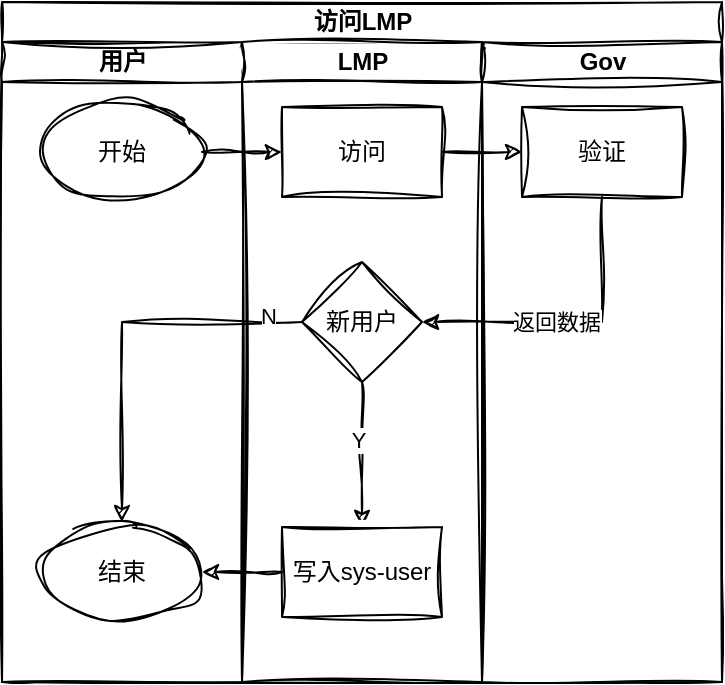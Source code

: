 <mxfile version="21.2.1" type="github">
  <diagram id="prtHgNgQTEPvFCAcTncT" name="Page-1">
    <mxGraphModel dx="1434" dy="756" grid="1" gridSize="10" guides="1" tooltips="1" connect="1" arrows="1" fold="1" page="1" pageScale="1" pageWidth="827" pageHeight="1169" math="0" shadow="0">
      <root>
        <mxCell id="0" />
        <mxCell id="1" parent="0" />
        <mxCell id="j8toMgkH0YVoJOsgU-Vg-1" value="访问LMP" style="swimlane;childLayout=stackLayout;resizeParent=1;resizeParentMax=0;startSize=20;html=1;sketch=1;curveFitting=1;jiggle=2;" vertex="1" parent="1">
          <mxGeometry x="54" y="50" width="360" height="340" as="geometry" />
        </mxCell>
        <mxCell id="j8toMgkH0YVoJOsgU-Vg-2" value="用户" style="swimlane;startSize=20;html=1;sketch=1;curveFitting=1;jiggle=2;" vertex="1" parent="j8toMgkH0YVoJOsgU-Vg-1">
          <mxGeometry y="20" width="120" height="320" as="geometry" />
        </mxCell>
        <mxCell id="j8toMgkH0YVoJOsgU-Vg-5" value="开始" style="ellipse;whiteSpace=wrap;html=1;sketch=1;curveFitting=1;jiggle=2;" vertex="1" parent="j8toMgkH0YVoJOsgU-Vg-2">
          <mxGeometry x="20.0" y="30" width="80" height="50" as="geometry" />
        </mxCell>
        <mxCell id="j8toMgkH0YVoJOsgU-Vg-13" value="结束" style="ellipse;whiteSpace=wrap;html=1;sketch=1;curveFitting=1;jiggle=2;" vertex="1" parent="j8toMgkH0YVoJOsgU-Vg-2">
          <mxGeometry x="20.0" y="240" width="80" height="50" as="geometry" />
        </mxCell>
        <mxCell id="j8toMgkH0YVoJOsgU-Vg-3" value="LMP" style="swimlane;startSize=20;html=1;sketch=1;curveFitting=1;jiggle=2;" vertex="1" parent="j8toMgkH0YVoJOsgU-Vg-1">
          <mxGeometry x="120" y="20" width="120" height="320" as="geometry" />
        </mxCell>
        <mxCell id="j8toMgkH0YVoJOsgU-Vg-6" value="访问" style="whiteSpace=wrap;html=1;sketch=1;curveFitting=1;jiggle=2;" vertex="1" parent="j8toMgkH0YVoJOsgU-Vg-3">
          <mxGeometry x="20" y="32.5" width="80" height="45" as="geometry" />
        </mxCell>
        <mxCell id="j8toMgkH0YVoJOsgU-Vg-17" value="" style="edgeStyle=orthogonalEdgeStyle;rounded=0;orthogonalLoop=1;jettySize=auto;html=1;sketch=1;curveFitting=1;jiggle=2;" edge="1" parent="j8toMgkH0YVoJOsgU-Vg-3" source="j8toMgkH0YVoJOsgU-Vg-10" target="j8toMgkH0YVoJOsgU-Vg-16">
          <mxGeometry relative="1" as="geometry">
            <Array as="points">
              <mxPoint x="60" y="200" />
              <mxPoint x="60" y="200" />
            </Array>
          </mxGeometry>
        </mxCell>
        <mxCell id="j8toMgkH0YVoJOsgU-Vg-19" value="Y" style="edgeLabel;html=1;align=center;verticalAlign=middle;resizable=0;points=[];sketch=1;curveFitting=1;jiggle=2;" vertex="1" connectable="0" parent="j8toMgkH0YVoJOsgU-Vg-17">
          <mxGeometry x="-0.208" y="-2" relative="1" as="geometry">
            <mxPoint as="offset" />
          </mxGeometry>
        </mxCell>
        <mxCell id="j8toMgkH0YVoJOsgU-Vg-10" value="新用户" style="rhombus;whiteSpace=wrap;html=1;sketch=1;curveFitting=1;jiggle=2;" vertex="1" parent="j8toMgkH0YVoJOsgU-Vg-3">
          <mxGeometry x="30.0" y="110" width="60" height="60" as="geometry" />
        </mxCell>
        <mxCell id="j8toMgkH0YVoJOsgU-Vg-16" value="写入sys-user" style="whiteSpace=wrap;html=1;sketch=1;curveFitting=1;jiggle=2;" vertex="1" parent="j8toMgkH0YVoJOsgU-Vg-3">
          <mxGeometry x="20" y="242.5" width="80" height="45" as="geometry" />
        </mxCell>
        <mxCell id="j8toMgkH0YVoJOsgU-Vg-4" value="Gov" style="swimlane;startSize=20;html=1;sketch=1;curveFitting=1;jiggle=2;" vertex="1" parent="j8toMgkH0YVoJOsgU-Vg-1">
          <mxGeometry x="240" y="20" width="120" height="320" as="geometry" />
        </mxCell>
        <mxCell id="j8toMgkH0YVoJOsgU-Vg-8" value="验证" style="whiteSpace=wrap;html=1;sketch=1;curveFitting=1;jiggle=2;" vertex="1" parent="j8toMgkH0YVoJOsgU-Vg-4">
          <mxGeometry x="20" y="32.5" width="80" height="45" as="geometry" />
        </mxCell>
        <mxCell id="j8toMgkH0YVoJOsgU-Vg-7" value="" style="edgeStyle=orthogonalEdgeStyle;rounded=0;orthogonalLoop=1;jettySize=auto;html=1;sketch=1;curveFitting=1;jiggle=2;" edge="1" parent="j8toMgkH0YVoJOsgU-Vg-1" source="j8toMgkH0YVoJOsgU-Vg-5" target="j8toMgkH0YVoJOsgU-Vg-6">
          <mxGeometry relative="1" as="geometry" />
        </mxCell>
        <mxCell id="j8toMgkH0YVoJOsgU-Vg-9" value="" style="edgeStyle=orthogonalEdgeStyle;rounded=0;orthogonalLoop=1;jettySize=auto;html=1;sketch=1;curveFitting=1;jiggle=2;" edge="1" parent="j8toMgkH0YVoJOsgU-Vg-1" source="j8toMgkH0YVoJOsgU-Vg-6" target="j8toMgkH0YVoJOsgU-Vg-8">
          <mxGeometry relative="1" as="geometry" />
        </mxCell>
        <mxCell id="j8toMgkH0YVoJOsgU-Vg-11" style="edgeStyle=orthogonalEdgeStyle;rounded=0;orthogonalLoop=1;jettySize=auto;html=1;entryX=1;entryY=0.5;entryDx=0;entryDy=0;sketch=1;curveFitting=1;jiggle=2;" edge="1" parent="j8toMgkH0YVoJOsgU-Vg-1" source="j8toMgkH0YVoJOsgU-Vg-8" target="j8toMgkH0YVoJOsgU-Vg-10">
          <mxGeometry relative="1" as="geometry">
            <Array as="points">
              <mxPoint x="300" y="160" />
            </Array>
          </mxGeometry>
        </mxCell>
        <mxCell id="j8toMgkH0YVoJOsgU-Vg-12" value="返回数据" style="edgeLabel;html=1;align=center;verticalAlign=middle;resizable=0;points=[];sketch=1;curveFitting=1;jiggle=2;" vertex="1" connectable="0" parent="j8toMgkH0YVoJOsgU-Vg-11">
          <mxGeometry x="0.121" relative="1" as="geometry">
            <mxPoint as="offset" />
          </mxGeometry>
        </mxCell>
        <mxCell id="j8toMgkH0YVoJOsgU-Vg-14" style="edgeStyle=orthogonalEdgeStyle;rounded=0;orthogonalLoop=1;jettySize=auto;html=1;entryX=0.5;entryY=0;entryDx=0;entryDy=0;sketch=1;curveFitting=1;jiggle=2;" edge="1" parent="j8toMgkH0YVoJOsgU-Vg-1" source="j8toMgkH0YVoJOsgU-Vg-10" target="j8toMgkH0YVoJOsgU-Vg-13">
          <mxGeometry relative="1" as="geometry" />
        </mxCell>
        <mxCell id="j8toMgkH0YVoJOsgU-Vg-15" value="N" style="edgeLabel;html=1;align=center;verticalAlign=middle;resizable=0;points=[];sketch=1;curveFitting=1;jiggle=2;" vertex="1" connectable="0" parent="j8toMgkH0YVoJOsgU-Vg-14">
          <mxGeometry x="-0.821" y="-3" relative="1" as="geometry">
            <mxPoint as="offset" />
          </mxGeometry>
        </mxCell>
        <mxCell id="j8toMgkH0YVoJOsgU-Vg-18" value="" style="edgeStyle=orthogonalEdgeStyle;rounded=0;orthogonalLoop=1;jettySize=auto;html=1;sketch=1;curveFitting=1;jiggle=2;" edge="1" parent="j8toMgkH0YVoJOsgU-Vg-1" source="j8toMgkH0YVoJOsgU-Vg-16" target="j8toMgkH0YVoJOsgU-Vg-13">
          <mxGeometry relative="1" as="geometry" />
        </mxCell>
      </root>
    </mxGraphModel>
  </diagram>
</mxfile>
